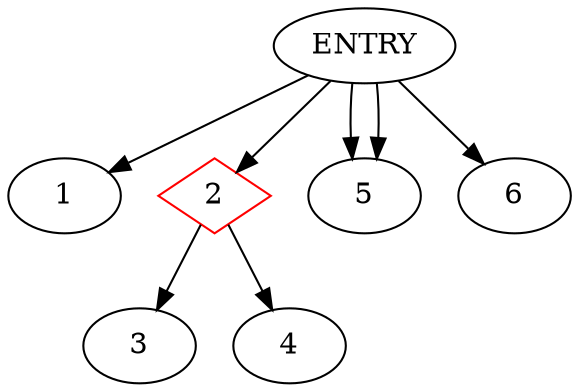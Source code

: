 digraph CDG {
ENTRY -> 1
2 [shape=diamond, color=red]
ENTRY -> 2
2-> 3
2-> 4
ENTRY -> 5
ENTRY -> 5
ENTRY -> 6
}

